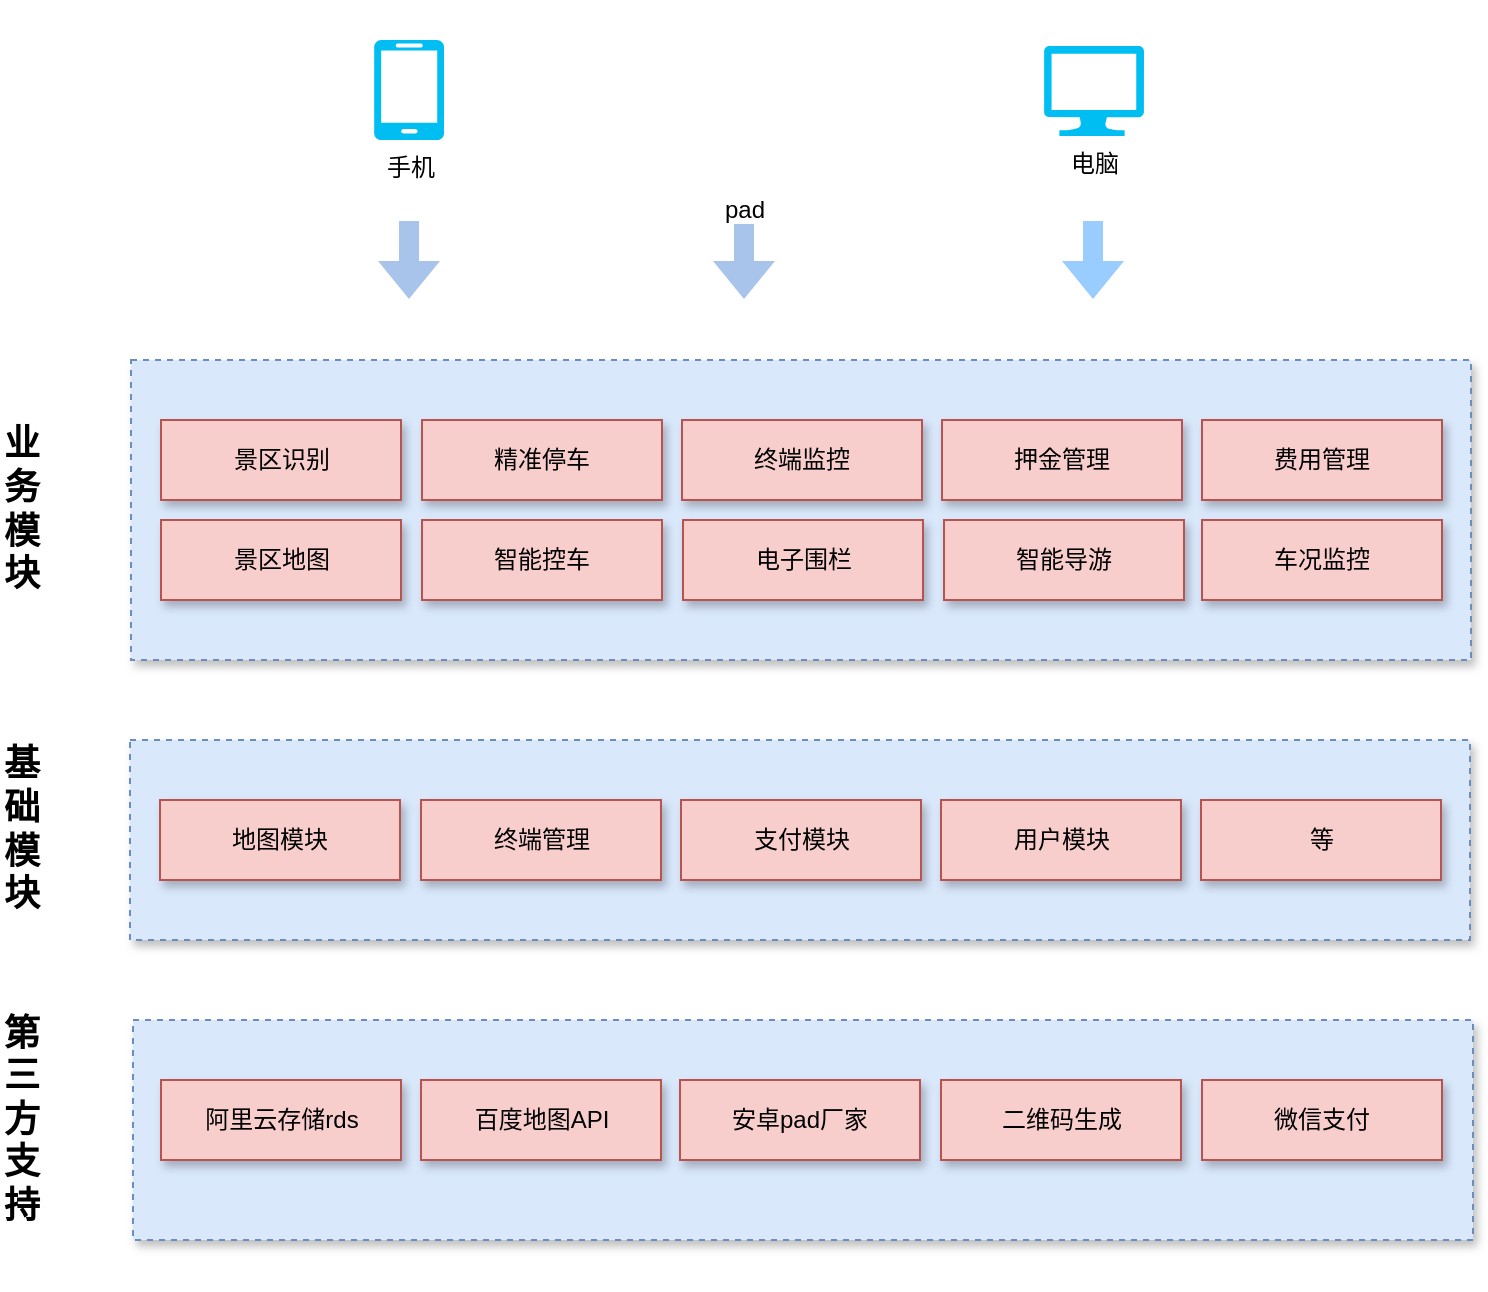 <mxfile version="12.3.9" type="github" pages="1">
  <diagram id="6I0OCvxSQrVGMHxT2VVA" name="Page-1">
    <mxGraphModel dx="1490" dy="609" grid="1" gridSize="10" guides="1" tooltips="1" connect="1" arrows="1" fold="1" page="1" pageScale="1" pageWidth="850" pageHeight="1100" math="0" shadow="0">
      <root>
        <mxCell id="0"/>
        <mxCell id="1" parent="0"/>
        <mxCell id="EplZmqz9-yX-gwSmQUmt-13" value="" style="rounded=0;whiteSpace=wrap;html=1;shadow=1;fillColor=#dae8fc;dashed=1;strokeColor=#6c8ebf;" parent="1" vertex="1">
          <mxGeometry x="110.5" y="600" width="670" height="150" as="geometry"/>
        </mxCell>
        <mxCell id="EplZmqz9-yX-gwSmQUmt-15" value="" style="rounded=0;whiteSpace=wrap;html=1;shadow=1;fillColor=#dae8fc;dashed=1;strokeColor=#6c8ebf;" parent="1" vertex="1">
          <mxGeometry x="110" y="790" width="670" height="100" as="geometry"/>
        </mxCell>
        <mxCell id="EplZmqz9-yX-gwSmQUmt-24" value="" style="shape=flexArrow;endArrow=classic;html=1;strokeColor=none;fillColor=#A9C4EB;" parent="1" edge="1">
          <mxGeometry width="50" height="50" relative="1" as="geometry">
            <mxPoint x="417" y="530" as="sourcePoint"/>
            <mxPoint x="417" y="570" as="targetPoint"/>
          </mxGeometry>
        </mxCell>
        <mxCell id="EplZmqz9-yX-gwSmQUmt-3" value="手机" style="verticalLabelPosition=bottom;html=1;verticalAlign=top;align=center;strokeColor=none;fillColor=#00BEF2;shape=mxgraph.azure.mobile;pointerEvents=1;" parent="1" vertex="1">
          <mxGeometry x="232" y="440" width="35" height="50" as="geometry"/>
        </mxCell>
        <mxCell id="EplZmqz9-yX-gwSmQUmt-4" value="pad" style="shape=image;html=1;verticalAlign=top;verticalLabelPosition=bottom;labelBackgroundColor=#ffffff;imageAspect=0;aspect=fixed;image=https://cdn3.iconfinder.com/data/icons/strokeline/128/17_icons-128.png;direction=north;" parent="1" vertex="1">
          <mxGeometry x="372" y="420.5" width="90" height="90" as="geometry"/>
        </mxCell>
        <mxCell id="EplZmqz9-yX-gwSmQUmt-7" value="电脑" style="verticalLabelPosition=bottom;html=1;verticalAlign=top;align=center;strokeColor=none;fillColor=#00BEF2;shape=mxgraph.azure.computer;pointerEvents=1;" parent="1" vertex="1">
          <mxGeometry x="567" y="443" width="50" height="45" as="geometry"/>
        </mxCell>
        <mxCell id="EplZmqz9-yX-gwSmQUmt-11" value="&lt;b&gt;&lt;font style=&quot;font-size: 18px&quot;&gt;业务模块&lt;/font&gt;&lt;/b&gt;" style="text;html=1;strokeColor=none;fillColor=none;align=center;verticalAlign=middle;whiteSpace=wrap;rounded=0;" parent="1" vertex="1">
          <mxGeometry x="45.5" y="590" width="20" height="170" as="geometry"/>
        </mxCell>
        <mxCell id="EplZmqz9-yX-gwSmQUmt-14" value="&lt;b&gt;&lt;font style=&quot;font-size: 18px&quot;&gt;基础模块&lt;/font&gt;&lt;/b&gt;" style="text;html=1;strokeColor=none;fillColor=none;align=center;verticalAlign=middle;whiteSpace=wrap;rounded=0;" parent="1" vertex="1">
          <mxGeometry x="45.5" y="750" width="20" height="170" as="geometry"/>
        </mxCell>
        <mxCell id="EplZmqz9-yX-gwSmQUmt-16" value="&lt;span style=&quot;font-size: 18px&quot;&gt;&lt;b&gt;第三方支持&lt;/b&gt;&lt;/span&gt;" style="text;html=1;strokeColor=none;fillColor=none;align=center;verticalAlign=middle;whiteSpace=wrap;rounded=0;" parent="1" vertex="1">
          <mxGeometry x="45.5" y="895" width="20" height="170" as="geometry"/>
        </mxCell>
        <mxCell id="EplZmqz9-yX-gwSmQUmt-17" value="" style="rounded=0;whiteSpace=wrap;html=1;shadow=1;fillColor=#dae8fc;dashed=1;strokeColor=#6c8ebf;" parent="1" vertex="1">
          <mxGeometry x="111.5" y="930" width="670" height="110" as="geometry"/>
        </mxCell>
        <mxCell id="EplZmqz9-yX-gwSmQUmt-18" value="阿里云存储rds" style="rounded=0;whiteSpace=wrap;html=1;shadow=1;fillColor=#f8cecc;strokeColor=#b85450;" parent="1" vertex="1">
          <mxGeometry x="125.5" y="960" width="120" height="40" as="geometry"/>
        </mxCell>
        <mxCell id="EplZmqz9-yX-gwSmQUmt-19" value="百度地图API" style="rounded=0;whiteSpace=wrap;html=1;shadow=1;fillColor=#f8cecc;strokeColor=#b85450;" parent="1" vertex="1">
          <mxGeometry x="255.5" y="960" width="120" height="40" as="geometry"/>
        </mxCell>
        <mxCell id="EplZmqz9-yX-gwSmQUmt-20" value="安卓pad厂家" style="rounded=0;whiteSpace=wrap;html=1;shadow=1;fillColor=#f8cecc;strokeColor=#b85450;" parent="1" vertex="1">
          <mxGeometry x="385" y="960" width="120" height="40" as="geometry"/>
        </mxCell>
        <mxCell id="EplZmqz9-yX-gwSmQUmt-21" value="二维码生成" style="rounded=0;whiteSpace=wrap;html=1;shadow=1;fillColor=#f8cecc;strokeColor=#b85450;" parent="1" vertex="1">
          <mxGeometry x="515.5" y="960" width="120" height="40" as="geometry"/>
        </mxCell>
        <mxCell id="EplZmqz9-yX-gwSmQUmt-23" value="" style="shape=flexArrow;endArrow=classic;html=1;strokeColor=none;fillColor=#A9C4EB;" parent="1" edge="1">
          <mxGeometry width="50" height="50" relative="1" as="geometry">
            <mxPoint x="249.5" y="530" as="sourcePoint"/>
            <mxPoint x="249.5" y="570" as="targetPoint"/>
          </mxGeometry>
        </mxCell>
        <mxCell id="EplZmqz9-yX-gwSmQUmt-25" value="" style="shape=flexArrow;endArrow=classic;html=1;strokeColor=none;fillColor=#99CCFF;" parent="1" edge="1">
          <mxGeometry width="50" height="50" relative="1" as="geometry">
            <mxPoint x="591.5" y="530" as="sourcePoint"/>
            <mxPoint x="591.5" y="570" as="targetPoint"/>
          </mxGeometry>
        </mxCell>
        <mxCell id="EplZmqz9-yX-gwSmQUmt-26" value="地图模块" style="rounded=0;whiteSpace=wrap;html=1;shadow=1;fillColor=#f8cecc;strokeColor=#b85450;" parent="1" vertex="1">
          <mxGeometry x="125" y="820" width="120" height="40" as="geometry"/>
        </mxCell>
        <mxCell id="7Dhoqbvo-McDRVBPA5o0-2" value="终端管理" style="rounded=0;whiteSpace=wrap;html=1;shadow=1;fillColor=#f8cecc;strokeColor=#b85450;" parent="1" vertex="1">
          <mxGeometry x="255.5" y="820" width="120" height="40" as="geometry"/>
        </mxCell>
        <mxCell id="7Dhoqbvo-McDRVBPA5o0-3" value="用户模块" style="rounded=0;whiteSpace=wrap;html=1;shadow=1;fillColor=#f8cecc;strokeColor=#b85450;" parent="1" vertex="1">
          <mxGeometry x="515.5" y="820" width="120" height="40" as="geometry"/>
        </mxCell>
        <mxCell id="ovE0eIuX_nR3lsCL4_bD-1" value="景区识别" style="rounded=0;whiteSpace=wrap;html=1;shadow=1;fillColor=#f8cecc;strokeColor=#b85450;" parent="1" vertex="1">
          <mxGeometry x="125.5" y="630" width="120" height="40" as="geometry"/>
        </mxCell>
        <mxCell id="ovE0eIuX_nR3lsCL4_bD-2" value="精准停车" style="rounded=0;whiteSpace=wrap;html=1;shadow=1;fillColor=#f8cecc;strokeColor=#b85450;" parent="1" vertex="1">
          <mxGeometry x="256" y="630" width="120" height="40" as="geometry"/>
        </mxCell>
        <mxCell id="ovE0eIuX_nR3lsCL4_bD-3" value="终端监控" style="rounded=0;whiteSpace=wrap;html=1;shadow=1;fillColor=#f8cecc;strokeColor=#b85450;" parent="1" vertex="1">
          <mxGeometry x="386" y="630" width="120" height="40" as="geometry"/>
        </mxCell>
        <mxCell id="ovE0eIuX_nR3lsCL4_bD-4" value="押金管理" style="rounded=0;whiteSpace=wrap;html=1;shadow=1;fillColor=#f8cecc;strokeColor=#b85450;" parent="1" vertex="1">
          <mxGeometry x="516" y="630" width="120" height="40" as="geometry"/>
        </mxCell>
        <mxCell id="ovE0eIuX_nR3lsCL4_bD-5" value="费用管理" style="rounded=0;whiteSpace=wrap;html=1;shadow=1;fillColor=#f8cecc;strokeColor=#b85450;" parent="1" vertex="1">
          <mxGeometry x="646" y="630" width="120" height="40" as="geometry"/>
        </mxCell>
        <mxCell id="ovE0eIuX_nR3lsCL4_bD-6" value="景区地图" style="rounded=0;whiteSpace=wrap;html=1;shadow=1;fillColor=#f8cecc;strokeColor=#b85450;" parent="1" vertex="1">
          <mxGeometry x="125.5" y="680" width="120" height="40" as="geometry"/>
        </mxCell>
        <mxCell id="0481cUIWySNVAWPUIwS7-1" value="微信支付" style="rounded=0;whiteSpace=wrap;html=1;shadow=1;fillColor=#f8cecc;strokeColor=#b85450;" vertex="1" parent="1">
          <mxGeometry x="646" y="960" width="120" height="40" as="geometry"/>
        </mxCell>
        <mxCell id="0481cUIWySNVAWPUIwS7-2" value="智能控车" style="rounded=0;whiteSpace=wrap;html=1;shadow=1;fillColor=#f8cecc;strokeColor=#b85450;" vertex="1" parent="1">
          <mxGeometry x="256" y="680" width="120" height="40" as="geometry"/>
        </mxCell>
        <mxCell id="0481cUIWySNVAWPUIwS7-3" value="电子围栏" style="rounded=0;whiteSpace=wrap;html=1;shadow=1;fillColor=#f8cecc;strokeColor=#b85450;" vertex="1" parent="1">
          <mxGeometry x="386.5" y="680" width="120" height="40" as="geometry"/>
        </mxCell>
        <mxCell id="0481cUIWySNVAWPUIwS7-4" value="智能导游" style="rounded=0;whiteSpace=wrap;html=1;shadow=1;fillColor=#f8cecc;strokeColor=#b85450;" vertex="1" parent="1">
          <mxGeometry x="517" y="680" width="120" height="40" as="geometry"/>
        </mxCell>
        <mxCell id="0481cUIWySNVAWPUIwS7-5" value="车况监控" style="rounded=0;whiteSpace=wrap;html=1;shadow=1;fillColor=#f8cecc;strokeColor=#b85450;" vertex="1" parent="1">
          <mxGeometry x="646" y="680" width="120" height="40" as="geometry"/>
        </mxCell>
        <mxCell id="0481cUIWySNVAWPUIwS7-8" value="支付模块" style="rounded=0;whiteSpace=wrap;html=1;shadow=1;fillColor=#f8cecc;strokeColor=#b85450;" vertex="1" parent="1">
          <mxGeometry x="385.5" y="820" width="120" height="40" as="geometry"/>
        </mxCell>
        <mxCell id="0481cUIWySNVAWPUIwS7-9" value="等" style="rounded=0;whiteSpace=wrap;html=1;shadow=1;fillColor=#f8cecc;strokeColor=#b85450;" vertex="1" parent="1">
          <mxGeometry x="645.5" y="820" width="120" height="40" as="geometry"/>
        </mxCell>
      </root>
    </mxGraphModel>
  </diagram>
</mxfile>
